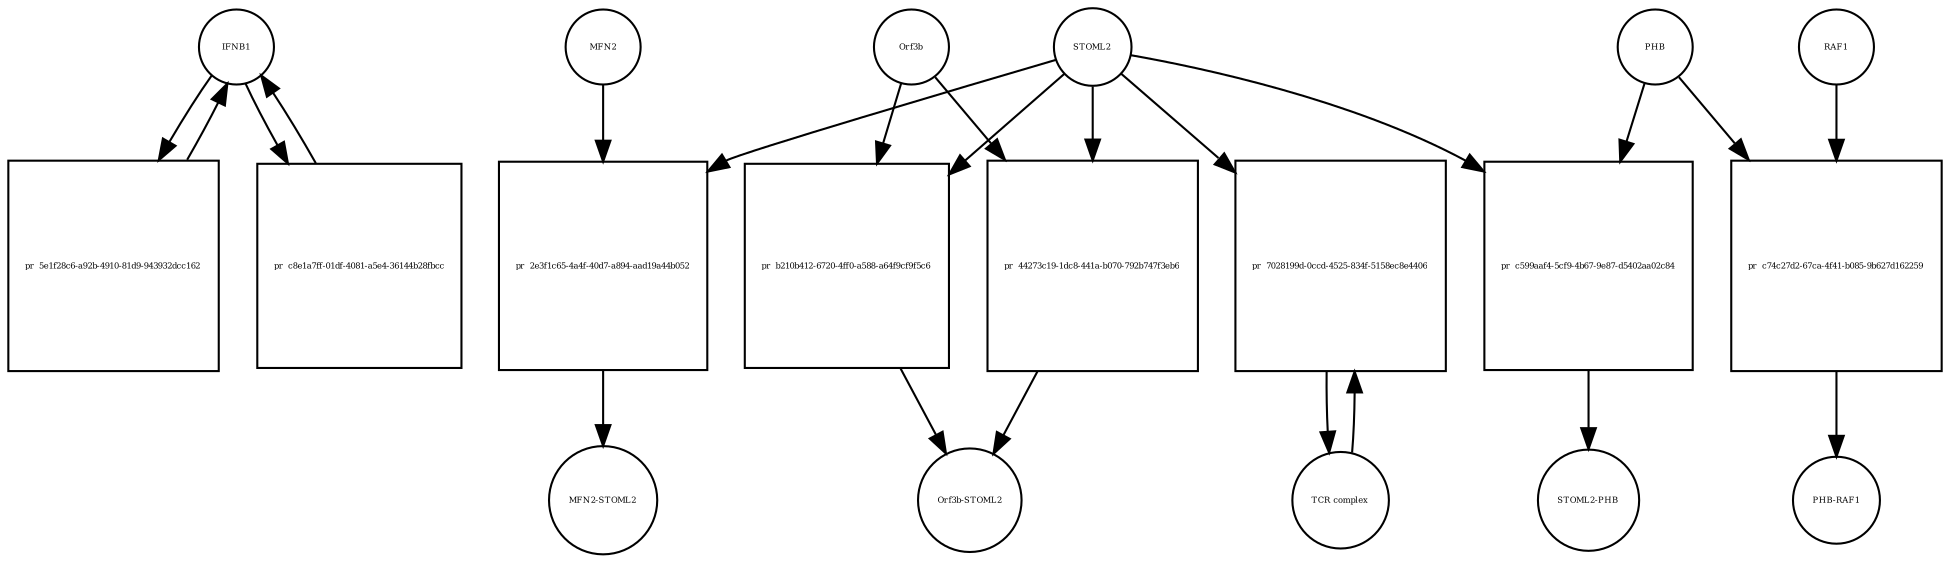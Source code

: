 strict digraph  {
IFNB1 [annotation=urn_miriam_uniprot_P01574, bipartite=0, cls=macromolecule, fontsize=4, label=IFNB1, shape=circle];
"pr_5e1f28c6-a92b-4910-81d9-943932dcc162" [annotation="", bipartite=1, cls=process, fontsize=4, label="pr_5e1f28c6-a92b-4910-81d9-943932dcc162", shape=square];
"pr_c8e1a7ff-01df-4081-a5e4-36144b28fbcc" [annotation="", bipartite=1, cls=process, fontsize=4, label="pr_c8e1a7ff-01df-4081-a5e4-36144b28fbcc", shape=square];
STOML2 [annotation=urn_miriam_pubmed_18641330, bipartite=0, cls="macromolecule multimer", fontsize=4, label=STOML2, shape=circle];
"pr_2e3f1c65-4a4f-40d7-a894-aad19a44b052" [annotation="", bipartite=1, cls=process, fontsize=4, label="pr_2e3f1c65-4a4f-40d7-a894-aad19a44b052", shape=square];
MFN2 [annotation=urn_miriam_uniprot_O95140, bipartite=0, cls=macromolecule, fontsize=4, label=MFN2, shape=circle];
"MFN2-STOML2" [annotation="", bipartite=0, cls=complex, fontsize=4, label="MFN2-STOML2", shape=circle];
Orf3b [annotation="", bipartite=0, cls=macromolecule, fontsize=4, label=Orf3b, shape=circle];
"pr_b210b412-6720-4ff0-a588-a64f9cf9f5c6" [annotation="", bipartite=1, cls=process, fontsize=4, label="pr_b210b412-6720-4ff0-a588-a64f9cf9f5c6", shape=square];
"Orf3b-STOML2" [annotation="", bipartite=0, cls=complex, fontsize=4, label="Orf3b-STOML2", shape=circle];
"pr_c599aaf4-5cf9-4b67-9e87-d5402aa02c84" [annotation="", bipartite=1, cls=process, fontsize=4, label="pr_c599aaf4-5cf9-4b67-9e87-d5402aa02c84", shape=square];
PHB [annotation=urn_miriam_uniprot_P35232, bipartite=0, cls=macromolecule, fontsize=4, label=PHB, shape=circle];
"STOML2-PHB" [annotation="", bipartite=0, cls=complex, fontsize=4, label="STOML2-PHB", shape=circle];
"pr_c74c27d2-67ca-4f41-b085-9b627d162259" [annotation="", bipartite=1, cls=process, fontsize=4, label="pr_c74c27d2-67ca-4f41-b085-9b627d162259", shape=square];
RAF1 [annotation=urn_miriam_uniprot_P04049, bipartite=0, cls=macromolecule, fontsize=4, label=RAF1, shape=circle];
"PHB-RAF1" [annotation="", bipartite=0, cls=complex, fontsize=4, label="PHB-RAF1", shape=circle];
"pr_44273c19-1dc8-441a-b070-792b747f3eb6" [annotation="", bipartite=1, cls=process, fontsize=4, label="pr_44273c19-1dc8-441a-b070-792b747f3eb6", shape=square];
"pr_7028199d-0ccd-4525-834f-5158ec8e4406" [annotation="", bipartite=1, cls=process, fontsize=4, label="pr_7028199d-0ccd-4525-834f-5158ec8e4406", shape=square];
"TCR complex" [annotation="urn_miriam_uniprot_P07766|urn_miriam_uniprot_P04234|urn_miriam_uniprot_P09693|urn_miriam_uniprot_P20963|urn_miriam_uniprot_P01848|urn_miriam_uniprot_Q9UJZ1|urn_miriam_uniprot_P0DSE2", bipartite=0, cls=complex, fontsize=4, label="TCR complex", shape=circle];
IFNB1 -> "pr_5e1f28c6-a92b-4910-81d9-943932dcc162"  [annotation="", interaction_type=consumption];
IFNB1 -> "pr_c8e1a7ff-01df-4081-a5e4-36144b28fbcc"  [annotation="", interaction_type=consumption];
"pr_5e1f28c6-a92b-4910-81d9-943932dcc162" -> IFNB1  [annotation="", interaction_type=production];
"pr_c8e1a7ff-01df-4081-a5e4-36144b28fbcc" -> IFNB1  [annotation="", interaction_type=production];
STOML2 -> "pr_2e3f1c65-4a4f-40d7-a894-aad19a44b052"  [annotation="", interaction_type=consumption];
STOML2 -> "pr_b210b412-6720-4ff0-a588-a64f9cf9f5c6"  [annotation="", interaction_type=consumption];
STOML2 -> "pr_c599aaf4-5cf9-4b67-9e87-d5402aa02c84"  [annotation="", interaction_type=consumption];
STOML2 -> "pr_44273c19-1dc8-441a-b070-792b747f3eb6"  [annotation="", interaction_type=consumption];
STOML2 -> "pr_7028199d-0ccd-4525-834f-5158ec8e4406"  [annotation="", interaction_type=consumption];
"pr_2e3f1c65-4a4f-40d7-a894-aad19a44b052" -> "MFN2-STOML2"  [annotation="", interaction_type=production];
MFN2 -> "pr_2e3f1c65-4a4f-40d7-a894-aad19a44b052"  [annotation="", interaction_type=consumption];
Orf3b -> "pr_b210b412-6720-4ff0-a588-a64f9cf9f5c6"  [annotation="", interaction_type=consumption];
Orf3b -> "pr_44273c19-1dc8-441a-b070-792b747f3eb6"  [annotation="", interaction_type=consumption];
"pr_b210b412-6720-4ff0-a588-a64f9cf9f5c6" -> "Orf3b-STOML2"  [annotation="", interaction_type=production];
"pr_c599aaf4-5cf9-4b67-9e87-d5402aa02c84" -> "STOML2-PHB"  [annotation="", interaction_type=production];
PHB -> "pr_c599aaf4-5cf9-4b67-9e87-d5402aa02c84"  [annotation="", interaction_type=consumption];
PHB -> "pr_c74c27d2-67ca-4f41-b085-9b627d162259"  [annotation="", interaction_type=consumption];
"pr_c74c27d2-67ca-4f41-b085-9b627d162259" -> "PHB-RAF1"  [annotation="", interaction_type=production];
RAF1 -> "pr_c74c27d2-67ca-4f41-b085-9b627d162259"  [annotation="", interaction_type=consumption];
"pr_44273c19-1dc8-441a-b070-792b747f3eb6" -> "Orf3b-STOML2"  [annotation="", interaction_type=production];
"pr_7028199d-0ccd-4525-834f-5158ec8e4406" -> "TCR complex"  [annotation="", interaction_type=production];
"TCR complex" -> "pr_7028199d-0ccd-4525-834f-5158ec8e4406"  [annotation="", interaction_type=consumption];
}
